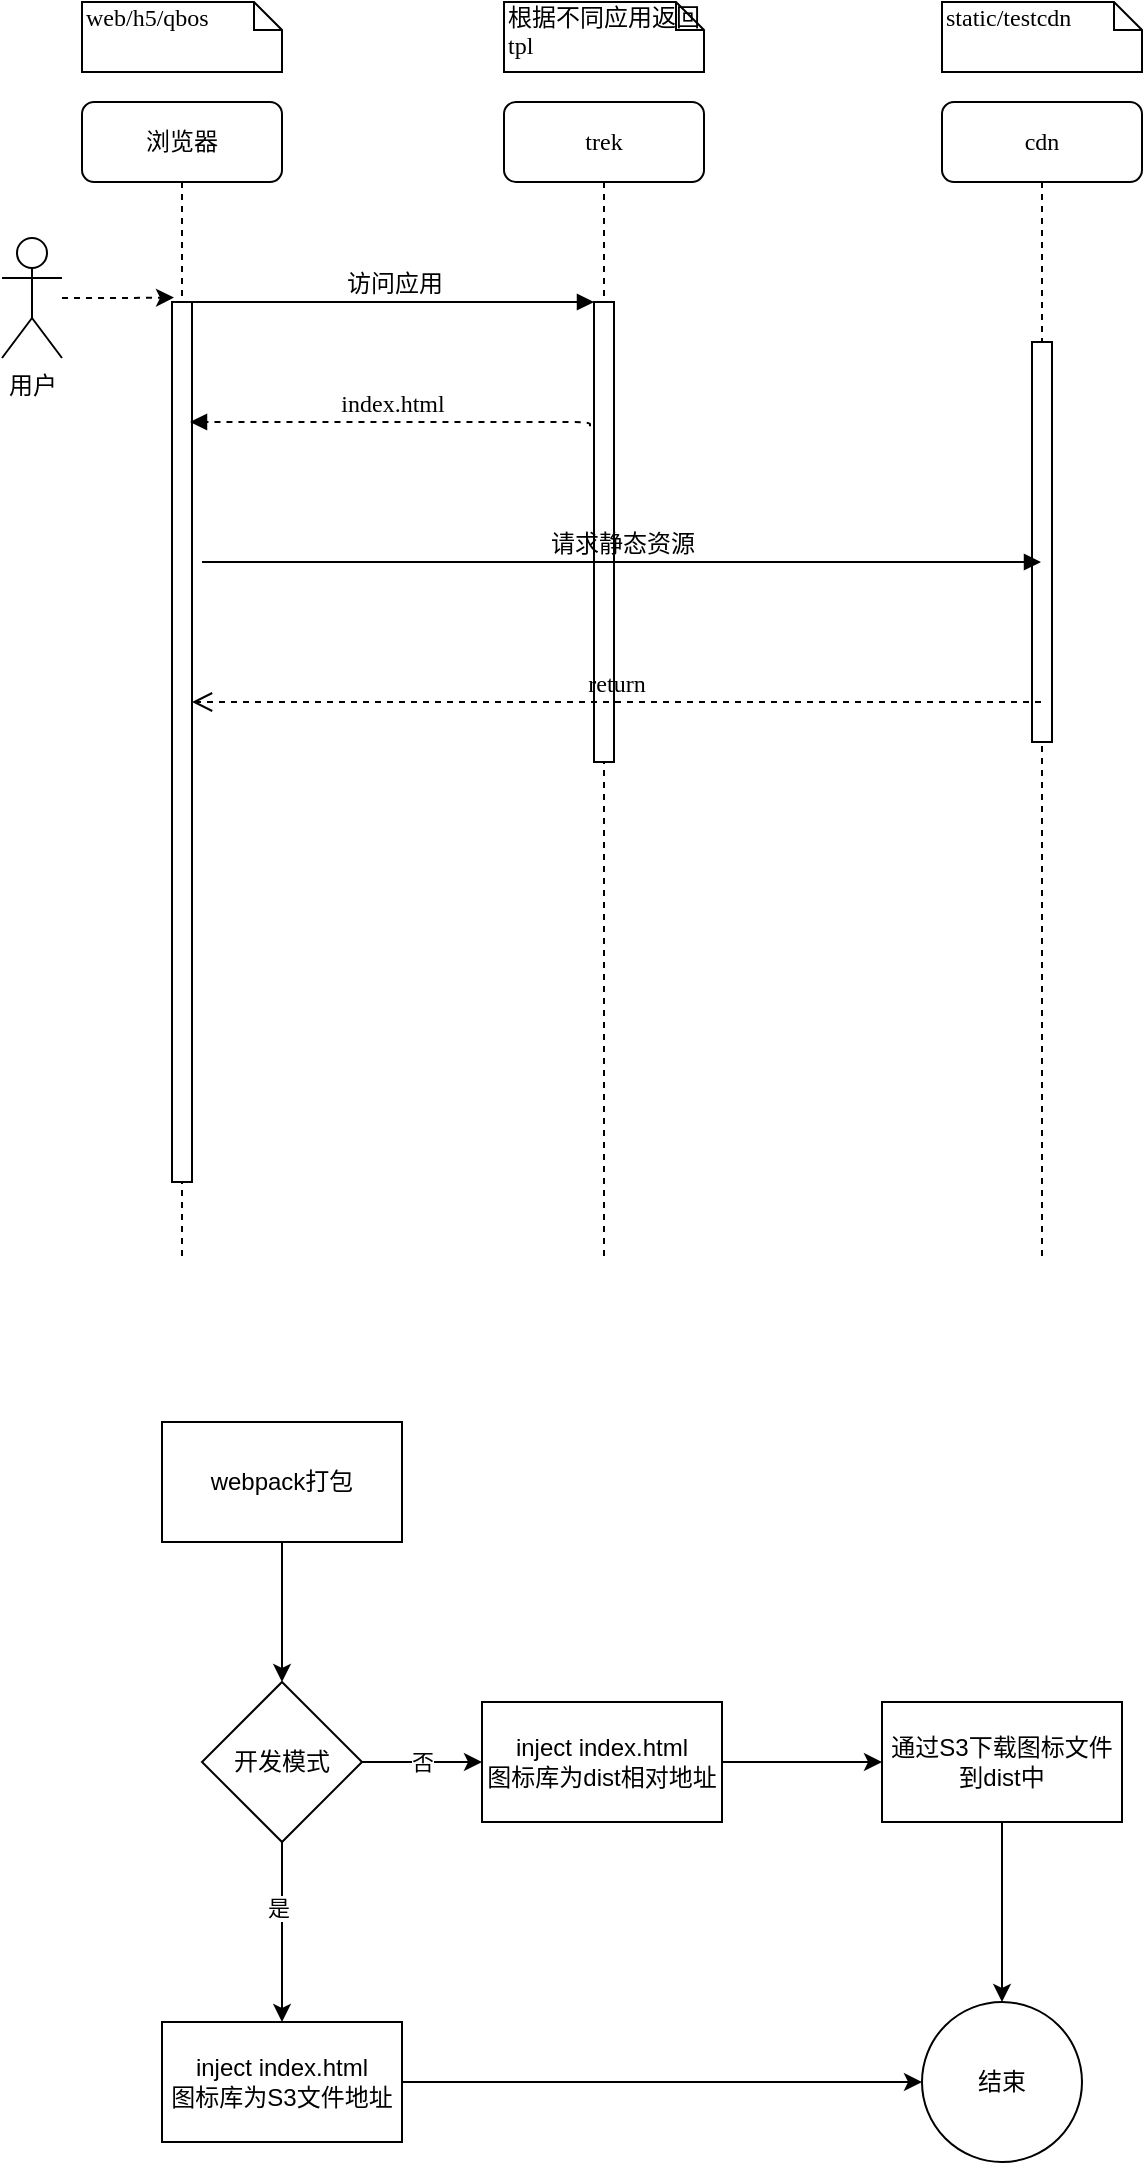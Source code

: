 <mxfile version="20.3.7" type="github">
  <diagram name="Page-1" id="13e1069c-82ec-6db2-03f1-153e76fe0fe0">
    <mxGraphModel dx="1351" dy="1144" grid="1" gridSize="10" guides="1" tooltips="1" connect="1" arrows="1" fold="1" page="1" pageScale="1" pageWidth="1100" pageHeight="850" background="none" math="0" shadow="0">
      <root>
        <mxCell id="0" />
        <mxCell id="1" parent="0" />
        <mxCell id="7baba1c4bc27f4b0-2" value="trek" style="shape=umlLifeline;perimeter=lifelinePerimeter;whiteSpace=wrap;html=1;container=1;collapsible=0;recursiveResize=0;outlineConnect=0;rounded=1;shadow=0;comic=0;labelBackgroundColor=none;strokeWidth=1;fontFamily=Verdana;fontSize=12;align=center;" parent="1" vertex="1">
          <mxGeometry x="311" y="80" width="100" height="580" as="geometry" />
        </mxCell>
        <mxCell id="7baba1c4bc27f4b0-10" value="" style="html=1;points=[];perimeter=orthogonalPerimeter;rounded=0;shadow=0;comic=0;labelBackgroundColor=none;strokeWidth=1;fontFamily=Verdana;fontSize=12;align=center;" parent="7baba1c4bc27f4b0-2" vertex="1">
          <mxGeometry x="45" y="100" width="10" height="230" as="geometry" />
        </mxCell>
        <mxCell id="7baba1c4bc27f4b0-3" value="cdn" style="shape=umlLifeline;perimeter=lifelinePerimeter;whiteSpace=wrap;html=1;container=1;collapsible=0;recursiveResize=0;outlineConnect=0;rounded=1;shadow=0;comic=0;labelBackgroundColor=none;strokeWidth=1;fontFamily=Verdana;fontSize=12;align=center;" parent="1" vertex="1">
          <mxGeometry x="530" y="80" width="100" height="580" as="geometry" />
        </mxCell>
        <mxCell id="7baba1c4bc27f4b0-13" value="" style="html=1;points=[];perimeter=orthogonalPerimeter;rounded=0;shadow=0;comic=0;labelBackgroundColor=none;strokeWidth=1;fontFamily=Verdana;fontSize=12;align=center;" parent="7baba1c4bc27f4b0-3" vertex="1">
          <mxGeometry x="45" y="120" width="10" height="200" as="geometry" />
        </mxCell>
        <mxCell id="7baba1c4bc27f4b0-8" value="浏览器" style="shape=umlLifeline;perimeter=lifelinePerimeter;whiteSpace=wrap;html=1;container=1;collapsible=0;recursiveResize=0;outlineConnect=0;rounded=1;shadow=0;comic=0;labelBackgroundColor=none;strokeWidth=1;fontFamily=Verdana;fontSize=12;align=center;" parent="1" vertex="1">
          <mxGeometry x="100" y="80" width="100" height="580" as="geometry" />
        </mxCell>
        <mxCell id="7baba1c4bc27f4b0-9" value="" style="html=1;points=[];perimeter=orthogonalPerimeter;rounded=0;shadow=0;comic=0;labelBackgroundColor=none;strokeWidth=1;fontFamily=Verdana;fontSize=12;align=center;" parent="7baba1c4bc27f4b0-8" vertex="1">
          <mxGeometry x="45" y="100" width="10" height="440" as="geometry" />
        </mxCell>
        <mxCell id="7baba1c4bc27f4b0-11" value="访问应用" style="html=1;verticalAlign=bottom;endArrow=block;entryX=0;entryY=0;labelBackgroundColor=none;fontFamily=Verdana;fontSize=12;edgeStyle=elbowEdgeStyle;elbow=vertical;" parent="1" source="7baba1c4bc27f4b0-9" target="7baba1c4bc27f4b0-10" edge="1">
          <mxGeometry relative="1" as="geometry">
            <mxPoint x="220" y="190" as="sourcePoint" />
          </mxGeometry>
        </mxCell>
        <mxCell id="7baba1c4bc27f4b0-14" value="请求静态资源" style="html=1;verticalAlign=bottom;endArrow=block;labelBackgroundColor=none;fontFamily=Verdana;fontSize=12;edgeStyle=elbowEdgeStyle;elbow=vertical;" parent="1" target="7baba1c4bc27f4b0-3" edge="1">
          <mxGeometry relative="1" as="geometry">
            <mxPoint x="160" y="310" as="sourcePoint" />
            <mxPoint x="445" y="310" as="targetPoint" />
            <Array as="points">
              <mxPoint x="360" y="310" />
            </Array>
          </mxGeometry>
        </mxCell>
        <mxCell id="7baba1c4bc27f4b0-40" value="web/h5/qbos" style="shape=note;whiteSpace=wrap;html=1;size=14;verticalAlign=top;align=left;spacingTop=-6;rounded=0;shadow=0;comic=0;labelBackgroundColor=none;strokeWidth=1;fontFamily=Verdana;fontSize=12" parent="1" vertex="1">
          <mxGeometry x="100" y="30" width="100" height="35" as="geometry" />
        </mxCell>
        <mxCell id="7baba1c4bc27f4b0-41" value="根据不同应用返回tpl" style="shape=note;whiteSpace=wrap;html=1;size=14;verticalAlign=top;align=left;spacingTop=-6;rounded=0;shadow=0;comic=0;labelBackgroundColor=none;strokeWidth=1;fontFamily=Verdana;fontSize=12" parent="1" vertex="1">
          <mxGeometry x="311" y="30" width="100" height="35" as="geometry" />
        </mxCell>
        <mxCell id="7baba1c4bc27f4b0-42" value="static/testcdn" style="shape=note;whiteSpace=wrap;html=1;size=14;verticalAlign=top;align=left;spacingTop=-6;rounded=0;shadow=0;comic=0;labelBackgroundColor=none;strokeWidth=1;fontFamily=Verdana;fontSize=12" parent="1" vertex="1">
          <mxGeometry x="530" y="30" width="100" height="35" as="geometry" />
        </mxCell>
        <mxCell id="ZMBL6W4NvjQg_z4vrrdf-3" value="" style="edgeStyle=orthogonalEdgeStyle;rounded=0;orthogonalLoop=1;jettySize=auto;html=1;" edge="1" parent="1" source="ZMBL6W4NvjQg_z4vrrdf-1" target="ZMBL6W4NvjQg_z4vrrdf-2">
          <mxGeometry relative="1" as="geometry" />
        </mxCell>
        <mxCell id="ZMBL6W4NvjQg_z4vrrdf-1" value="webpack打包" style="rounded=0;whiteSpace=wrap;html=1;" vertex="1" parent="1">
          <mxGeometry x="140" y="740" width="120" height="60" as="geometry" />
        </mxCell>
        <mxCell id="ZMBL6W4NvjQg_z4vrrdf-5" value="" style="edgeStyle=orthogonalEdgeStyle;rounded=0;orthogonalLoop=1;jettySize=auto;html=1;" edge="1" parent="1" source="ZMBL6W4NvjQg_z4vrrdf-2" target="ZMBL6W4NvjQg_z4vrrdf-4">
          <mxGeometry relative="1" as="geometry" />
        </mxCell>
        <mxCell id="ZMBL6W4NvjQg_z4vrrdf-8" value="是" style="edgeLabel;html=1;align=center;verticalAlign=middle;resizable=0;points=[];" vertex="1" connectable="0" parent="ZMBL6W4NvjQg_z4vrrdf-5">
          <mxGeometry x="-0.267" y="-2" relative="1" as="geometry">
            <mxPoint as="offset" />
          </mxGeometry>
        </mxCell>
        <mxCell id="ZMBL6W4NvjQg_z4vrrdf-7" value="否" style="edgeStyle=orthogonalEdgeStyle;rounded=0;orthogonalLoop=1;jettySize=auto;html=1;" edge="1" parent="1" source="ZMBL6W4NvjQg_z4vrrdf-2" target="ZMBL6W4NvjQg_z4vrrdf-6">
          <mxGeometry relative="1" as="geometry" />
        </mxCell>
        <mxCell id="ZMBL6W4NvjQg_z4vrrdf-2" value="开发模式" style="rhombus;whiteSpace=wrap;html=1;rounded=0;" vertex="1" parent="1">
          <mxGeometry x="160" y="870" width="80" height="80" as="geometry" />
        </mxCell>
        <mxCell id="ZMBL6W4NvjQg_z4vrrdf-15" style="edgeStyle=orthogonalEdgeStyle;rounded=0;orthogonalLoop=1;jettySize=auto;html=1;exitX=1;exitY=0.5;exitDx=0;exitDy=0;" edge="1" parent="1" source="ZMBL6W4NvjQg_z4vrrdf-4" target="ZMBL6W4NvjQg_z4vrrdf-13">
          <mxGeometry relative="1" as="geometry" />
        </mxCell>
        <mxCell id="ZMBL6W4NvjQg_z4vrrdf-4" value="inject index.html&lt;br&gt;图标库为S3文件地址" style="whiteSpace=wrap;html=1;rounded=0;" vertex="1" parent="1">
          <mxGeometry x="140" y="1040" width="120" height="60" as="geometry" />
        </mxCell>
        <mxCell id="ZMBL6W4NvjQg_z4vrrdf-10" value="" style="edgeStyle=orthogonalEdgeStyle;rounded=0;orthogonalLoop=1;jettySize=auto;html=1;" edge="1" parent="1" source="ZMBL6W4NvjQg_z4vrrdf-6" target="ZMBL6W4NvjQg_z4vrrdf-9">
          <mxGeometry relative="1" as="geometry" />
        </mxCell>
        <mxCell id="ZMBL6W4NvjQg_z4vrrdf-6" value="inject index.html&lt;br&gt;图标库为dist相对地址" style="whiteSpace=wrap;html=1;rounded=0;" vertex="1" parent="1">
          <mxGeometry x="300" y="880" width="120" height="60" as="geometry" />
        </mxCell>
        <mxCell id="ZMBL6W4NvjQg_z4vrrdf-14" style="edgeStyle=orthogonalEdgeStyle;rounded=0;orthogonalLoop=1;jettySize=auto;html=1;entryX=0.5;entryY=0;entryDx=0;entryDy=0;" edge="1" parent="1" source="ZMBL6W4NvjQg_z4vrrdf-9" target="ZMBL6W4NvjQg_z4vrrdf-13">
          <mxGeometry relative="1" as="geometry" />
        </mxCell>
        <mxCell id="ZMBL6W4NvjQg_z4vrrdf-9" value="通过S3下载图标文件到dist中" style="whiteSpace=wrap;html=1;rounded=0;" vertex="1" parent="1">
          <mxGeometry x="500" y="880" width="120" height="60" as="geometry" />
        </mxCell>
        <mxCell id="ZMBL6W4NvjQg_z4vrrdf-13" value="结束" style="ellipse;whiteSpace=wrap;html=1;aspect=fixed;" vertex="1" parent="1">
          <mxGeometry x="520" y="1030" width="80" height="80" as="geometry" />
        </mxCell>
        <mxCell id="ZMBL6W4NvjQg_z4vrrdf-27" style="edgeStyle=orthogonalEdgeStyle;rounded=0;orthogonalLoop=1;jettySize=auto;html=1;dashed=1;entryX=0.1;entryY=-0.005;entryDx=0;entryDy=0;entryPerimeter=0;" edge="1" parent="1" source="ZMBL6W4NvjQg_z4vrrdf-20" target="7baba1c4bc27f4b0-9">
          <mxGeometry relative="1" as="geometry" />
        </mxCell>
        <mxCell id="ZMBL6W4NvjQg_z4vrrdf-20" value="用户" style="shape=umlActor;verticalLabelPosition=bottom;verticalAlign=top;html=1;outlineConnect=0;" vertex="1" parent="1">
          <mxGeometry x="60" y="148" width="30" height="60" as="geometry" />
        </mxCell>
        <mxCell id="ZMBL6W4NvjQg_z4vrrdf-25" value="index.html" style="html=1;verticalAlign=bottom;endArrow=block;labelBackgroundColor=none;fontFamily=Verdana;fontSize=12;edgeStyle=elbowEdgeStyle;elbow=vertical;exitX=-0.2;exitY=0.27;exitDx=0;exitDy=0;exitPerimeter=0;dashed=1;" edge="1" parent="1" source="7baba1c4bc27f4b0-10">
          <mxGeometry relative="1" as="geometry">
            <mxPoint x="280" y="250" as="sourcePoint" />
            <mxPoint x="154" y="240" as="targetPoint" />
            <Array as="points">
              <mxPoint x="220" y="240" />
            </Array>
          </mxGeometry>
        </mxCell>
        <mxCell id="ZMBL6W4NvjQg_z4vrrdf-26" value="return" style="html=1;verticalAlign=bottom;endArrow=open;dashed=1;endSize=8;labelBackgroundColor=none;fontFamily=Verdana;fontSize=12;" edge="1" parent="1" source="7baba1c4bc27f4b0-3" target="7baba1c4bc27f4b0-9">
          <mxGeometry relative="1" as="geometry">
            <mxPoint x="35" y="334.5" as="targetPoint" />
            <mxPoint x="440" y="380" as="sourcePoint" />
            <Array as="points">
              <mxPoint x="350" y="380" />
            </Array>
          </mxGeometry>
        </mxCell>
      </root>
    </mxGraphModel>
  </diagram>
</mxfile>
